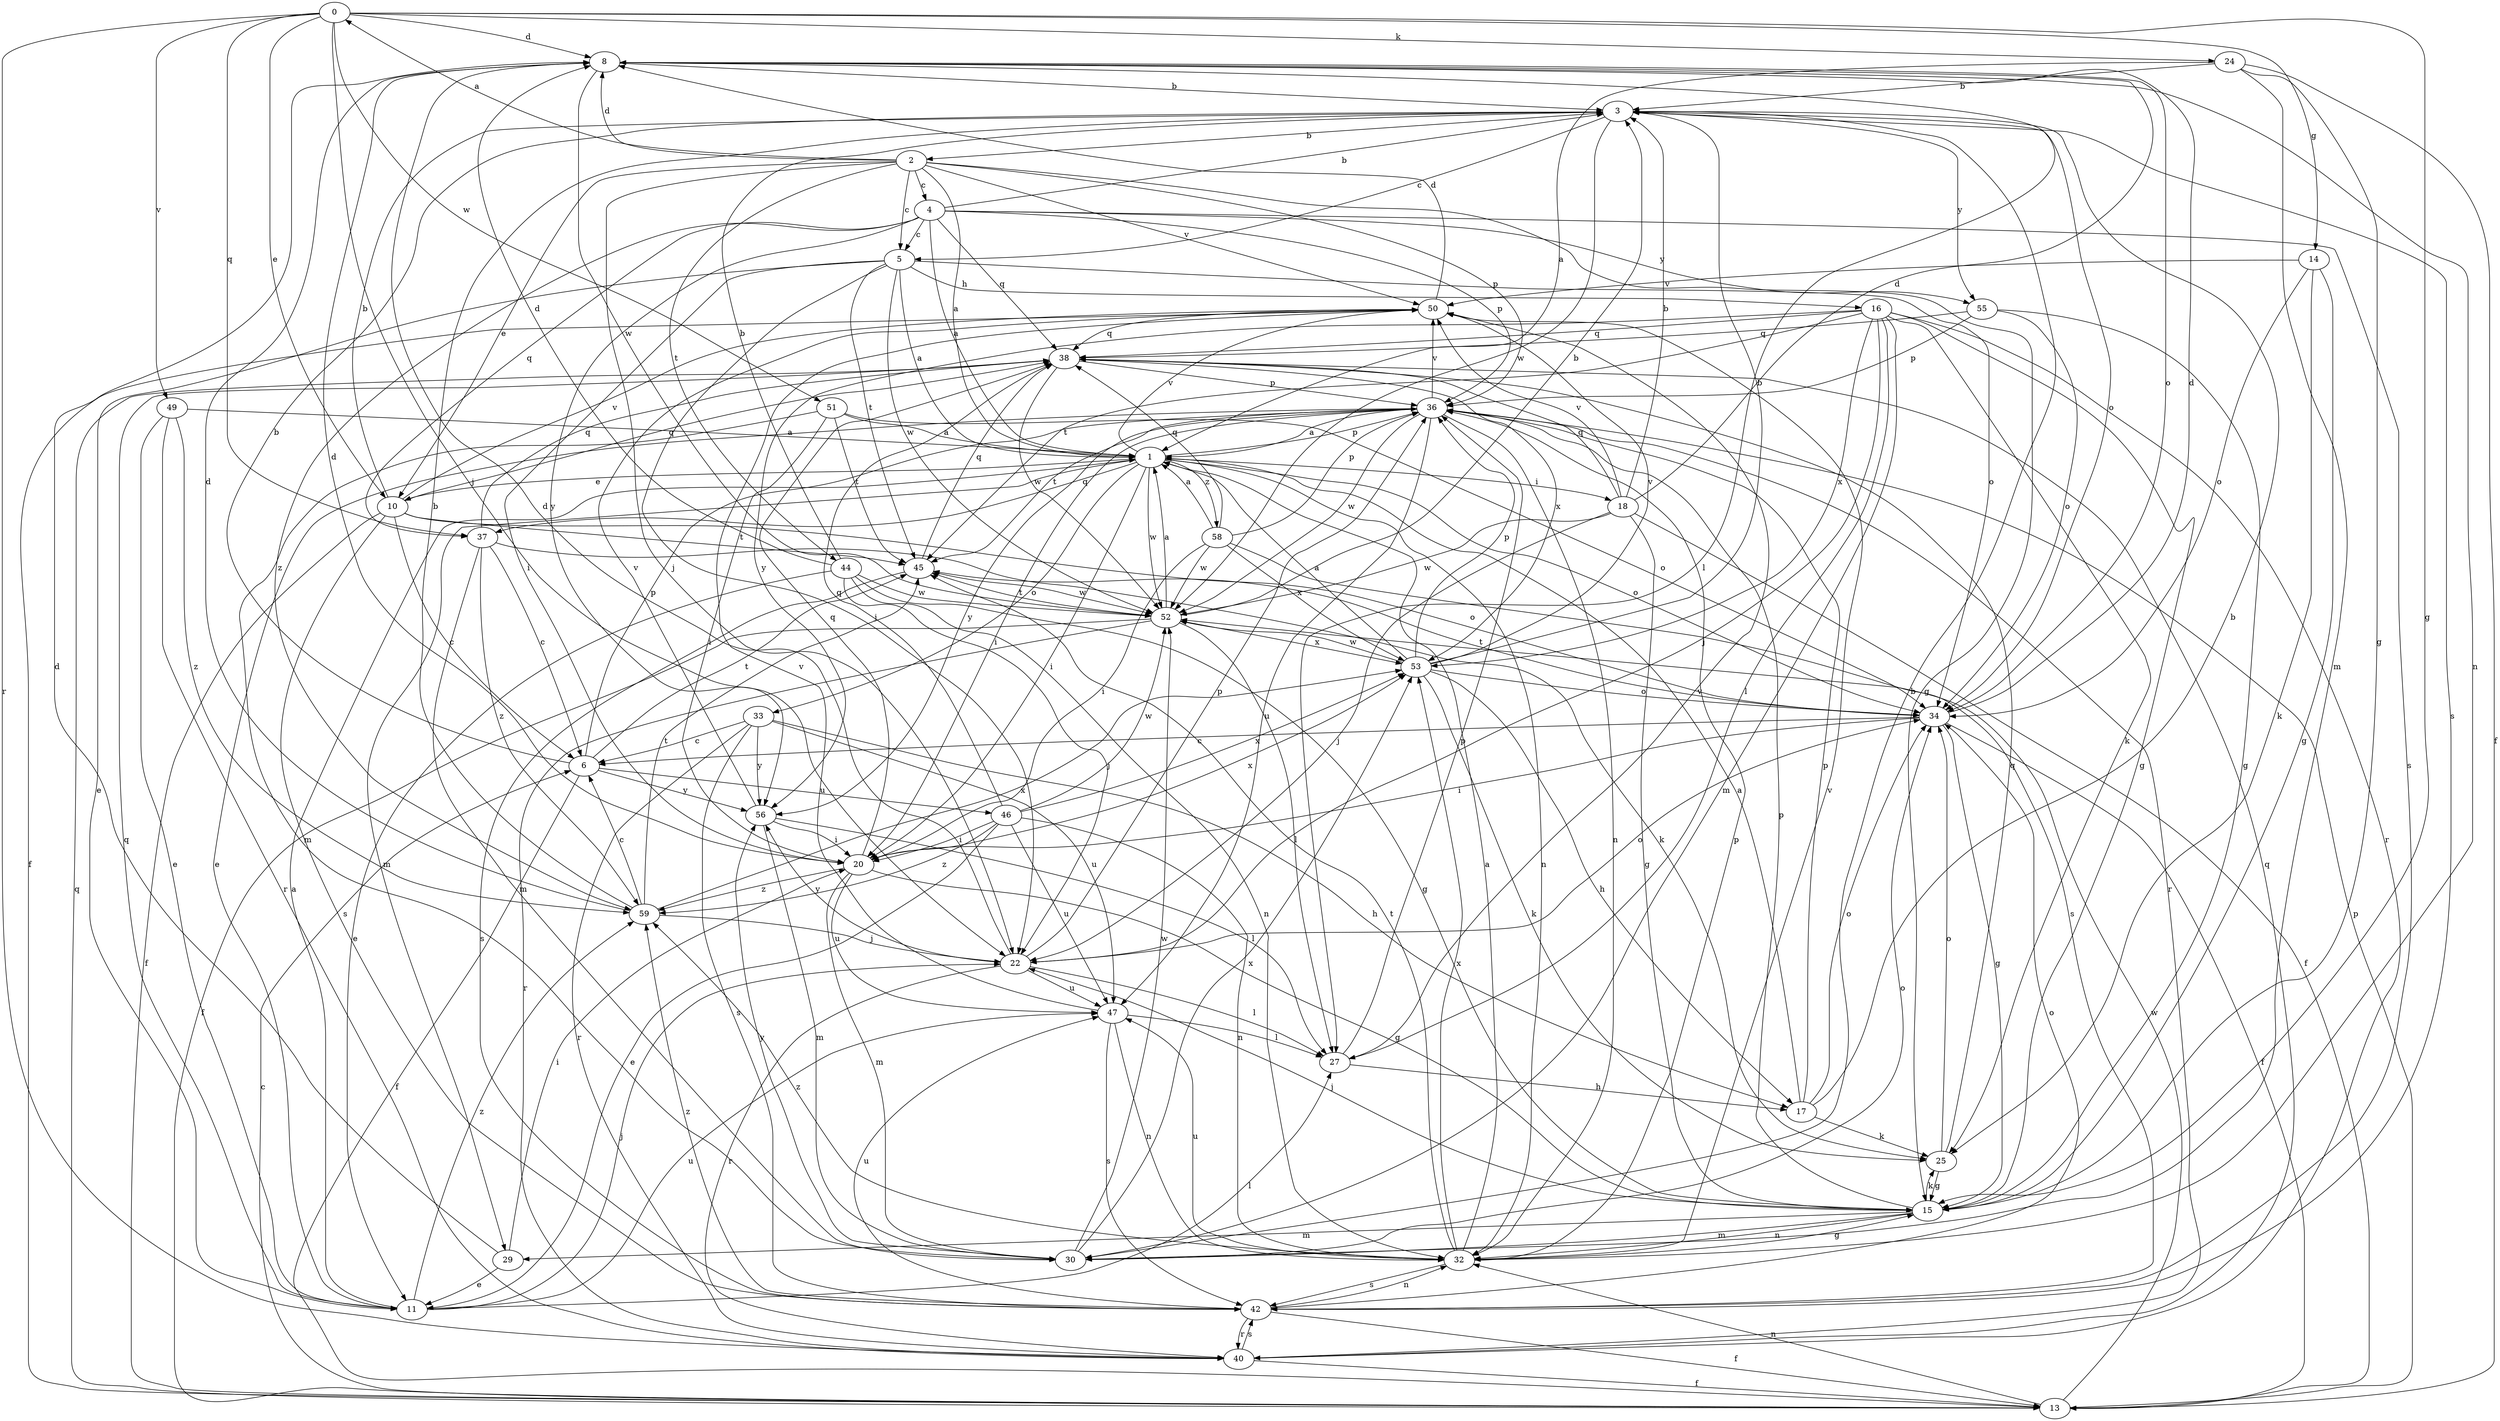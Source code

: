 strict digraph  {
0;
1;
2;
3;
4;
5;
6;
8;
10;
11;
13;
14;
15;
16;
17;
18;
20;
22;
24;
25;
27;
29;
30;
32;
33;
34;
36;
37;
38;
40;
42;
44;
45;
46;
47;
49;
50;
51;
52;
53;
55;
56;
58;
59;
0 -> 8  [label=d];
0 -> 10  [label=e];
0 -> 14  [label=g];
0 -> 15  [label=g];
0 -> 22  [label=j];
0 -> 24  [label=k];
0 -> 37  [label=q];
0 -> 40  [label=r];
0 -> 49  [label=v];
0 -> 51  [label=w];
1 -> 10  [label=e];
1 -> 18  [label=i];
1 -> 20  [label=i];
1 -> 29  [label=m];
1 -> 32  [label=n];
1 -> 33  [label=o];
1 -> 34  [label=o];
1 -> 36  [label=p];
1 -> 37  [label=q];
1 -> 50  [label=v];
1 -> 52  [label=w];
1 -> 58  [label=z];
2 -> 0  [label=a];
2 -> 1  [label=a];
2 -> 4  [label=c];
2 -> 5  [label=c];
2 -> 8  [label=d];
2 -> 10  [label=e];
2 -> 15  [label=g];
2 -> 22  [label=j];
2 -> 36  [label=p];
2 -> 44  [label=t];
2 -> 50  [label=v];
3 -> 2  [label=b];
3 -> 5  [label=c];
3 -> 34  [label=o];
3 -> 42  [label=s];
3 -> 52  [label=w];
3 -> 55  [label=y];
4 -> 1  [label=a];
4 -> 3  [label=b];
4 -> 5  [label=c];
4 -> 36  [label=p];
4 -> 37  [label=q];
4 -> 38  [label=q];
4 -> 42  [label=s];
4 -> 55  [label=y];
4 -> 56  [label=y];
4 -> 59  [label=z];
5 -> 1  [label=a];
5 -> 11  [label=e];
5 -> 16  [label=h];
5 -> 20  [label=i];
5 -> 22  [label=j];
5 -> 34  [label=o];
5 -> 45  [label=t];
5 -> 52  [label=w];
6 -> 3  [label=b];
6 -> 13  [label=f];
6 -> 36  [label=p];
6 -> 45  [label=t];
6 -> 46  [label=u];
6 -> 56  [label=y];
8 -> 3  [label=b];
8 -> 27  [label=l];
8 -> 32  [label=n];
8 -> 34  [label=o];
8 -> 52  [label=w];
10 -> 3  [label=b];
10 -> 6  [label=c];
10 -> 13  [label=f];
10 -> 34  [label=o];
10 -> 38  [label=q];
10 -> 42  [label=s];
10 -> 45  [label=t];
10 -> 50  [label=v];
11 -> 1  [label=a];
11 -> 22  [label=j];
11 -> 27  [label=l];
11 -> 38  [label=q];
11 -> 47  [label=u];
11 -> 59  [label=z];
13 -> 6  [label=c];
13 -> 32  [label=n];
13 -> 36  [label=p];
13 -> 38  [label=q];
13 -> 52  [label=w];
14 -> 15  [label=g];
14 -> 25  [label=k];
14 -> 34  [label=o];
14 -> 50  [label=v];
15 -> 22  [label=j];
15 -> 25  [label=k];
15 -> 29  [label=m];
15 -> 30  [label=m];
15 -> 32  [label=n];
15 -> 36  [label=p];
16 -> 15  [label=g];
16 -> 22  [label=j];
16 -> 25  [label=k];
16 -> 27  [label=l];
16 -> 30  [label=m];
16 -> 38  [label=q];
16 -> 40  [label=r];
16 -> 45  [label=t];
16 -> 53  [label=x];
16 -> 56  [label=y];
17 -> 1  [label=a];
17 -> 3  [label=b];
17 -> 25  [label=k];
17 -> 34  [label=o];
17 -> 36  [label=p];
18 -> 3  [label=b];
18 -> 8  [label=d];
18 -> 13  [label=f];
18 -> 15  [label=g];
18 -> 22  [label=j];
18 -> 38  [label=q];
18 -> 50  [label=v];
18 -> 52  [label=w];
20 -> 8  [label=d];
20 -> 15  [label=g];
20 -> 30  [label=m];
20 -> 38  [label=q];
20 -> 47  [label=u];
20 -> 53  [label=x];
20 -> 59  [label=z];
22 -> 8  [label=d];
22 -> 27  [label=l];
22 -> 34  [label=o];
22 -> 36  [label=p];
22 -> 40  [label=r];
22 -> 47  [label=u];
22 -> 56  [label=y];
24 -> 1  [label=a];
24 -> 3  [label=b];
24 -> 13  [label=f];
24 -> 15  [label=g];
24 -> 30  [label=m];
25 -> 15  [label=g];
25 -> 34  [label=o];
25 -> 38  [label=q];
27 -> 17  [label=h];
27 -> 36  [label=p];
27 -> 50  [label=v];
29 -> 8  [label=d];
29 -> 11  [label=e];
29 -> 20  [label=i];
30 -> 3  [label=b];
30 -> 34  [label=o];
30 -> 52  [label=w];
30 -> 53  [label=x];
30 -> 56  [label=y];
32 -> 1  [label=a];
32 -> 15  [label=g];
32 -> 36  [label=p];
32 -> 42  [label=s];
32 -> 45  [label=t];
32 -> 47  [label=u];
32 -> 50  [label=v];
32 -> 53  [label=x];
32 -> 59  [label=z];
33 -> 6  [label=c];
33 -> 17  [label=h];
33 -> 40  [label=r];
33 -> 42  [label=s];
33 -> 47  [label=u];
33 -> 56  [label=y];
34 -> 6  [label=c];
34 -> 8  [label=d];
34 -> 13  [label=f];
34 -> 15  [label=g];
34 -> 20  [label=i];
34 -> 45  [label=t];
36 -> 1  [label=a];
36 -> 11  [label=e];
36 -> 20  [label=i];
36 -> 32  [label=n];
36 -> 40  [label=r];
36 -> 45  [label=t];
36 -> 47  [label=u];
36 -> 50  [label=v];
36 -> 52  [label=w];
36 -> 56  [label=y];
37 -> 6  [label=c];
37 -> 25  [label=k];
37 -> 30  [label=m];
37 -> 38  [label=q];
37 -> 59  [label=z];
38 -> 36  [label=p];
38 -> 52  [label=w];
38 -> 53  [label=x];
40 -> 13  [label=f];
40 -> 38  [label=q];
40 -> 42  [label=s];
42 -> 13  [label=f];
42 -> 32  [label=n];
42 -> 34  [label=o];
42 -> 40  [label=r];
42 -> 47  [label=u];
42 -> 59  [label=z];
44 -> 3  [label=b];
44 -> 8  [label=d];
44 -> 11  [label=e];
44 -> 15  [label=g];
44 -> 22  [label=j];
44 -> 32  [label=n];
44 -> 52  [label=w];
45 -> 38  [label=q];
45 -> 42  [label=s];
45 -> 52  [label=w];
46 -> 11  [label=e];
46 -> 20  [label=i];
46 -> 32  [label=n];
46 -> 38  [label=q];
46 -> 47  [label=u];
46 -> 52  [label=w];
46 -> 53  [label=x];
46 -> 59  [label=z];
47 -> 27  [label=l];
47 -> 32  [label=n];
47 -> 42  [label=s];
47 -> 50  [label=v];
49 -> 1  [label=a];
49 -> 11  [label=e];
49 -> 40  [label=r];
49 -> 59  [label=z];
50 -> 8  [label=d];
50 -> 13  [label=f];
50 -> 38  [label=q];
51 -> 1  [label=a];
51 -> 20  [label=i];
51 -> 30  [label=m];
51 -> 34  [label=o];
51 -> 45  [label=t];
52 -> 1  [label=a];
52 -> 3  [label=b];
52 -> 13  [label=f];
52 -> 27  [label=l];
52 -> 40  [label=r];
52 -> 45  [label=t];
52 -> 53  [label=x];
53 -> 1  [label=a];
53 -> 3  [label=b];
53 -> 17  [label=h];
53 -> 25  [label=k];
53 -> 34  [label=o];
53 -> 36  [label=p];
53 -> 50  [label=v];
53 -> 52  [label=w];
55 -> 15  [label=g];
55 -> 34  [label=o];
55 -> 36  [label=p];
55 -> 38  [label=q];
56 -> 20  [label=i];
56 -> 27  [label=l];
56 -> 30  [label=m];
56 -> 50  [label=v];
58 -> 1  [label=a];
58 -> 20  [label=i];
58 -> 36  [label=p];
58 -> 38  [label=q];
58 -> 42  [label=s];
58 -> 52  [label=w];
58 -> 53  [label=x];
59 -> 3  [label=b];
59 -> 6  [label=c];
59 -> 8  [label=d];
59 -> 22  [label=j];
59 -> 45  [label=t];
59 -> 53  [label=x];
}
